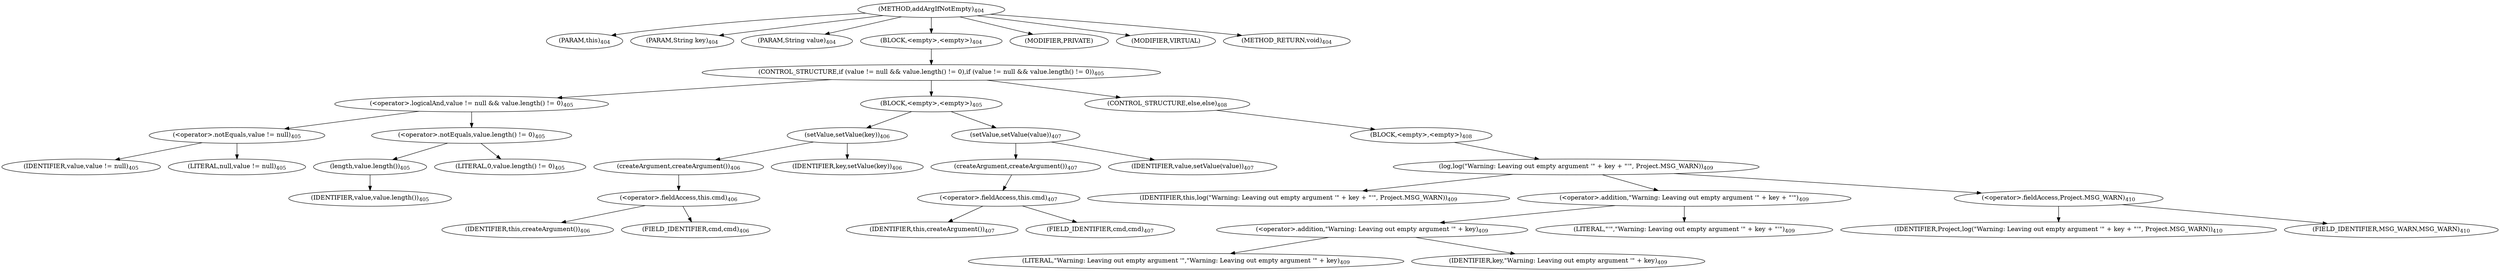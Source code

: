 digraph "addArgIfNotEmpty" {  
"915" [label = <(METHOD,addArgIfNotEmpty)<SUB>404</SUB>> ]
"130" [label = <(PARAM,this)<SUB>404</SUB>> ]
"916" [label = <(PARAM,String key)<SUB>404</SUB>> ]
"917" [label = <(PARAM,String value)<SUB>404</SUB>> ]
"918" [label = <(BLOCK,&lt;empty&gt;,&lt;empty&gt;)<SUB>404</SUB>> ]
"919" [label = <(CONTROL_STRUCTURE,if (value != null &amp;&amp; value.length() != 0),if (value != null &amp;&amp; value.length() != 0))<SUB>405</SUB>> ]
"920" [label = <(&lt;operator&gt;.logicalAnd,value != null &amp;&amp; value.length() != 0)<SUB>405</SUB>> ]
"921" [label = <(&lt;operator&gt;.notEquals,value != null)<SUB>405</SUB>> ]
"922" [label = <(IDENTIFIER,value,value != null)<SUB>405</SUB>> ]
"923" [label = <(LITERAL,null,value != null)<SUB>405</SUB>> ]
"924" [label = <(&lt;operator&gt;.notEquals,value.length() != 0)<SUB>405</SUB>> ]
"925" [label = <(length,value.length())<SUB>405</SUB>> ]
"926" [label = <(IDENTIFIER,value,value.length())<SUB>405</SUB>> ]
"927" [label = <(LITERAL,0,value.length() != 0)<SUB>405</SUB>> ]
"928" [label = <(BLOCK,&lt;empty&gt;,&lt;empty&gt;)<SUB>405</SUB>> ]
"929" [label = <(setValue,setValue(key))<SUB>406</SUB>> ]
"930" [label = <(createArgument,createArgument())<SUB>406</SUB>> ]
"931" [label = <(&lt;operator&gt;.fieldAccess,this.cmd)<SUB>406</SUB>> ]
"932" [label = <(IDENTIFIER,this,createArgument())<SUB>406</SUB>> ]
"933" [label = <(FIELD_IDENTIFIER,cmd,cmd)<SUB>406</SUB>> ]
"934" [label = <(IDENTIFIER,key,setValue(key))<SUB>406</SUB>> ]
"935" [label = <(setValue,setValue(value))<SUB>407</SUB>> ]
"936" [label = <(createArgument,createArgument())<SUB>407</SUB>> ]
"937" [label = <(&lt;operator&gt;.fieldAccess,this.cmd)<SUB>407</SUB>> ]
"938" [label = <(IDENTIFIER,this,createArgument())<SUB>407</SUB>> ]
"939" [label = <(FIELD_IDENTIFIER,cmd,cmd)<SUB>407</SUB>> ]
"940" [label = <(IDENTIFIER,value,setValue(value))<SUB>407</SUB>> ]
"941" [label = <(CONTROL_STRUCTURE,else,else)<SUB>408</SUB>> ]
"942" [label = <(BLOCK,&lt;empty&gt;,&lt;empty&gt;)<SUB>408</SUB>> ]
"943" [label = <(log,log(&quot;Warning: Leaving out empty argument '&quot; + key + &quot;'&quot;, Project.MSG_WARN))<SUB>409</SUB>> ]
"129" [label = <(IDENTIFIER,this,log(&quot;Warning: Leaving out empty argument '&quot; + key + &quot;'&quot;, Project.MSG_WARN))<SUB>409</SUB>> ]
"944" [label = <(&lt;operator&gt;.addition,&quot;Warning: Leaving out empty argument '&quot; + key + &quot;'&quot;)<SUB>409</SUB>> ]
"945" [label = <(&lt;operator&gt;.addition,&quot;Warning: Leaving out empty argument '&quot; + key)<SUB>409</SUB>> ]
"946" [label = <(LITERAL,&quot;Warning: Leaving out empty argument '&quot;,&quot;Warning: Leaving out empty argument '&quot; + key)<SUB>409</SUB>> ]
"947" [label = <(IDENTIFIER,key,&quot;Warning: Leaving out empty argument '&quot; + key)<SUB>409</SUB>> ]
"948" [label = <(LITERAL,&quot;'&quot;,&quot;Warning: Leaving out empty argument '&quot; + key + &quot;'&quot;)<SUB>409</SUB>> ]
"949" [label = <(&lt;operator&gt;.fieldAccess,Project.MSG_WARN)<SUB>410</SUB>> ]
"950" [label = <(IDENTIFIER,Project,log(&quot;Warning: Leaving out empty argument '&quot; + key + &quot;'&quot;, Project.MSG_WARN))<SUB>410</SUB>> ]
"951" [label = <(FIELD_IDENTIFIER,MSG_WARN,MSG_WARN)<SUB>410</SUB>> ]
"952" [label = <(MODIFIER,PRIVATE)> ]
"953" [label = <(MODIFIER,VIRTUAL)> ]
"954" [label = <(METHOD_RETURN,void)<SUB>404</SUB>> ]
  "915" -> "130" 
  "915" -> "916" 
  "915" -> "917" 
  "915" -> "918" 
  "915" -> "952" 
  "915" -> "953" 
  "915" -> "954" 
  "918" -> "919" 
  "919" -> "920" 
  "919" -> "928" 
  "919" -> "941" 
  "920" -> "921" 
  "920" -> "924" 
  "921" -> "922" 
  "921" -> "923" 
  "924" -> "925" 
  "924" -> "927" 
  "925" -> "926" 
  "928" -> "929" 
  "928" -> "935" 
  "929" -> "930" 
  "929" -> "934" 
  "930" -> "931" 
  "931" -> "932" 
  "931" -> "933" 
  "935" -> "936" 
  "935" -> "940" 
  "936" -> "937" 
  "937" -> "938" 
  "937" -> "939" 
  "941" -> "942" 
  "942" -> "943" 
  "943" -> "129" 
  "943" -> "944" 
  "943" -> "949" 
  "944" -> "945" 
  "944" -> "948" 
  "945" -> "946" 
  "945" -> "947" 
  "949" -> "950" 
  "949" -> "951" 
}
